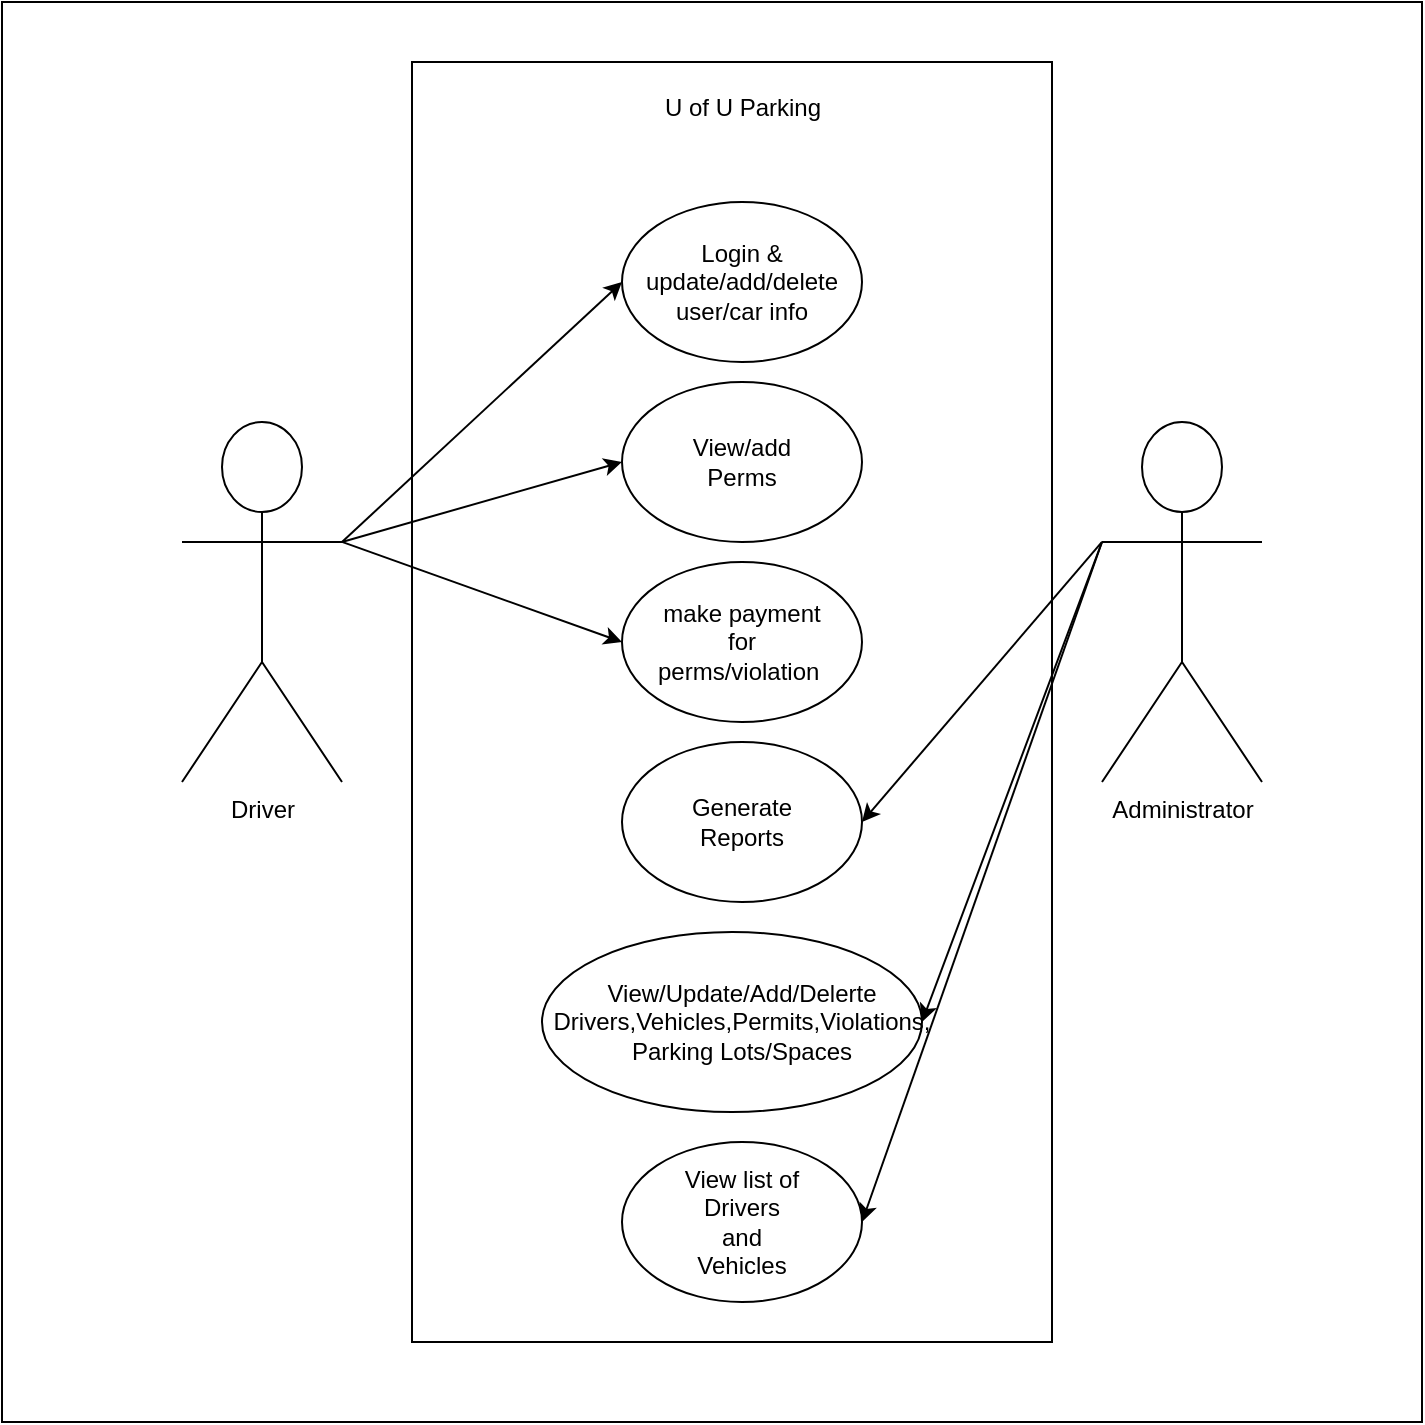 <mxfile version="21.7.2" type="github" pages="2">
  <diagram name="Use Case Activity Diagram" id="5PJtMziXfmFMAXlvm2RH">
    <mxGraphModel dx="1434" dy="827" grid="1" gridSize="10" guides="1" tooltips="1" connect="1" arrows="1" fold="1" page="1" pageScale="1" pageWidth="850" pageHeight="1100" math="0" shadow="0">
      <root>
        <mxCell id="0" />
        <mxCell id="1" parent="0" />
        <mxCell id="nxJEK6OQuLwtTdjNfSjA-1" value="" style="whiteSpace=wrap;html=1;aspect=fixed;" vertex="1" parent="1">
          <mxGeometry x="60" y="80" width="710" height="710" as="geometry" />
        </mxCell>
        <mxCell id="nxJEK6OQuLwtTdjNfSjA-2" value="" style="rounded=0;whiteSpace=wrap;html=1;" vertex="1" parent="1">
          <mxGeometry x="265" y="110" width="320" height="640" as="geometry" />
        </mxCell>
        <mxCell id="nxJEK6OQuLwtTdjNfSjA-3" value="Driver" style="shape=umlActor;verticalLabelPosition=bottom;verticalAlign=top;html=1;outlineConnect=0;" vertex="1" parent="1">
          <mxGeometry x="150" y="290" width="80" height="180" as="geometry" />
        </mxCell>
        <object label="Administrator" id="nxJEK6OQuLwtTdjNfSjA-4">
          <mxCell style="shape=umlActor;verticalLabelPosition=bottom;verticalAlign=top;html=1;outlineConnect=0;align=center;" vertex="1" parent="1">
            <mxGeometry x="610" y="290" width="80" height="180" as="geometry" />
          </mxCell>
        </object>
        <mxCell id="nxJEK6OQuLwtTdjNfSjA-5" value="" style="ellipse;whiteSpace=wrap;html=1;" vertex="1" parent="1">
          <mxGeometry x="370" y="180" width="120" height="80" as="geometry" />
        </mxCell>
        <mxCell id="nxJEK6OQuLwtTdjNfSjA-6" value="U of U Parking" style="text;html=1;align=center;verticalAlign=middle;resizable=0;points=[];autosize=1;strokeColor=none;fillColor=none;" vertex="1" parent="1">
          <mxGeometry x="380" y="118" width="100" height="30" as="geometry" />
        </mxCell>
        <mxCell id="nxJEK6OQuLwtTdjNfSjA-7" value="Login &amp;amp; update/add/delete user/car info" style="text;html=1;strokeColor=none;fillColor=none;align=center;verticalAlign=middle;whiteSpace=wrap;rounded=0;" vertex="1" parent="1">
          <mxGeometry x="400" y="205" width="60" height="30" as="geometry" />
        </mxCell>
        <mxCell id="nxJEK6OQuLwtTdjNfSjA-8" value="" style="ellipse;whiteSpace=wrap;html=1;" vertex="1" parent="1">
          <mxGeometry x="370" y="270" width="120" height="80" as="geometry" />
        </mxCell>
        <mxCell id="nxJEK6OQuLwtTdjNfSjA-9" value="View/add Perms" style="text;html=1;strokeColor=none;fillColor=none;align=center;verticalAlign=middle;whiteSpace=wrap;rounded=0;" vertex="1" parent="1">
          <mxGeometry x="400" y="295" width="60" height="30" as="geometry" />
        </mxCell>
        <mxCell id="nxJEK6OQuLwtTdjNfSjA-10" value="" style="ellipse;whiteSpace=wrap;html=1;" vertex="1" parent="1">
          <mxGeometry x="370" y="360" width="120" height="80" as="geometry" />
        </mxCell>
        <mxCell id="nxJEK6OQuLwtTdjNfSjA-11" value="make payment for perms/violation&amp;nbsp;&lt;br&gt;" style="text;html=1;strokeColor=none;fillColor=none;align=center;verticalAlign=middle;whiteSpace=wrap;rounded=0;" vertex="1" parent="1">
          <mxGeometry x="400" y="385" width="60" height="30" as="geometry" />
        </mxCell>
        <mxCell id="nxJEK6OQuLwtTdjNfSjA-12" value="" style="ellipse;whiteSpace=wrap;html=1;" vertex="1" parent="1">
          <mxGeometry x="370" y="450" width="120" height="80" as="geometry" />
        </mxCell>
        <mxCell id="nxJEK6OQuLwtTdjNfSjA-13" value="Generate Reports" style="text;html=1;strokeColor=none;fillColor=none;align=center;verticalAlign=middle;whiteSpace=wrap;rounded=0;" vertex="1" parent="1">
          <mxGeometry x="400" y="475" width="60" height="30" as="geometry" />
        </mxCell>
        <mxCell id="nxJEK6OQuLwtTdjNfSjA-14" value="" style="ellipse;whiteSpace=wrap;html=1;" vertex="1" parent="1">
          <mxGeometry x="330" y="545" width="190" height="90" as="geometry" />
        </mxCell>
        <mxCell id="nxJEK6OQuLwtTdjNfSjA-15" value="View/Update/Add/Delerte&lt;br&gt;Drivers,Vehicles,Permits,Violations,&lt;br&gt;Parking Lots/Spaces" style="text;html=1;strokeColor=none;fillColor=none;align=center;verticalAlign=middle;whiteSpace=wrap;rounded=0;" vertex="1" parent="1">
          <mxGeometry x="400" y="575" width="60" height="30" as="geometry" />
        </mxCell>
        <mxCell id="nxJEK6OQuLwtTdjNfSjA-16" value="" style="ellipse;whiteSpace=wrap;html=1;" vertex="1" parent="1">
          <mxGeometry x="370" y="650" width="120" height="80" as="geometry" />
        </mxCell>
        <mxCell id="nxJEK6OQuLwtTdjNfSjA-17" value="View list of Drivers and Vehicles" style="text;html=1;strokeColor=none;fillColor=none;align=center;verticalAlign=middle;whiteSpace=wrap;rounded=0;" vertex="1" parent="1">
          <mxGeometry x="400" y="675" width="60" height="30" as="geometry" />
        </mxCell>
        <mxCell id="nxJEK6OQuLwtTdjNfSjA-18" value="" style="edgeStyle=none;orthogonalLoop=1;jettySize=auto;html=1;rounded=0;entryX=0;entryY=0.5;entryDx=0;entryDy=0;" edge="1" parent="1" target="nxJEK6OQuLwtTdjNfSjA-5">
          <mxGeometry width="100" relative="1" as="geometry">
            <mxPoint x="230" y="350" as="sourcePoint" />
            <mxPoint x="230" y="180" as="targetPoint" />
            <Array as="points" />
          </mxGeometry>
        </mxCell>
        <mxCell id="nxJEK6OQuLwtTdjNfSjA-19" value="" style="edgeStyle=none;orthogonalLoop=1;jettySize=auto;html=1;rounded=0;entryX=0;entryY=0.5;entryDx=0;entryDy=0;" edge="1" parent="1" target="nxJEK6OQuLwtTdjNfSjA-8">
          <mxGeometry width="100" relative="1" as="geometry">
            <mxPoint x="230" y="350" as="sourcePoint" />
            <mxPoint x="380" y="230" as="targetPoint" />
            <Array as="points" />
          </mxGeometry>
        </mxCell>
        <mxCell id="nxJEK6OQuLwtTdjNfSjA-20" value="" style="edgeStyle=none;orthogonalLoop=1;jettySize=auto;html=1;rounded=0;entryX=0;entryY=0.5;entryDx=0;entryDy=0;exitX=1;exitY=0.333;exitDx=0;exitDy=0;exitPerimeter=0;" edge="1" parent="1" source="nxJEK6OQuLwtTdjNfSjA-3" target="nxJEK6OQuLwtTdjNfSjA-10">
          <mxGeometry width="100" relative="1" as="geometry">
            <mxPoint x="250" y="364" as="sourcePoint" />
            <mxPoint x="390" y="240" as="targetPoint" />
            <Array as="points" />
          </mxGeometry>
        </mxCell>
        <mxCell id="nxJEK6OQuLwtTdjNfSjA-24" value="" style="endArrow=classic;html=1;rounded=0;entryX=1;entryY=0.5;entryDx=0;entryDy=0;exitX=0;exitY=0.333;exitDx=0;exitDy=0;exitPerimeter=0;" edge="1" parent="1" source="nxJEK6OQuLwtTdjNfSjA-4" target="nxJEK6OQuLwtTdjNfSjA-12">
          <mxGeometry width="50" height="50" relative="1" as="geometry">
            <mxPoint x="590" y="350" as="sourcePoint" />
            <mxPoint x="520" y="250" as="targetPoint" />
          </mxGeometry>
        </mxCell>
        <mxCell id="nxJEK6OQuLwtTdjNfSjA-25" value="" style="endArrow=classic;html=1;rounded=0;entryX=1;entryY=0.5;entryDx=0;entryDy=0;" edge="1" parent="1" target="nxJEK6OQuLwtTdjNfSjA-14">
          <mxGeometry width="50" height="50" relative="1" as="geometry">
            <mxPoint x="610" y="350" as="sourcePoint" />
            <mxPoint x="530" y="260" as="targetPoint" />
          </mxGeometry>
        </mxCell>
        <mxCell id="nxJEK6OQuLwtTdjNfSjA-26" value="" style="endArrow=classic;html=1;rounded=0;entryX=1;entryY=0.5;entryDx=0;entryDy=0;" edge="1" parent="1" target="nxJEK6OQuLwtTdjNfSjA-16">
          <mxGeometry width="50" height="50" relative="1" as="geometry">
            <mxPoint x="610" y="350" as="sourcePoint" />
            <mxPoint x="540" y="270" as="targetPoint" />
          </mxGeometry>
        </mxCell>
      </root>
    </mxGraphModel>
  </diagram>
  <diagram id="EBSPuglOgzkx3BQb_89Q" name="Use Case Document">
    <mxGraphModel dx="1434" dy="827" grid="1" gridSize="10" guides="1" tooltips="1" connect="1" arrows="1" fold="1" page="1" pageScale="1" pageWidth="850" pageHeight="1100" math="0" shadow="0">
      <root>
        <mxCell id="0" />
        <mxCell id="1" parent="0" />
        <mxCell id="vyY1NQqABKPqEiJPa96j-1" value="" style="whiteSpace=wrap;html=1;gradientColor=none;fillColor=#FFFFFF;" vertex="1" parent="1">
          <mxGeometry x="80" y="40" width="720" height="490" as="geometry" />
        </mxCell>
        <mxCell id="vyY1NQqABKPqEiJPa96j-3" value="" style="endArrow=none;html=1;rounded=0;exitX=1;exitY=0.072;exitDx=0;exitDy=0;exitPerimeter=0;" edge="1" parent="1">
          <mxGeometry width="50" height="50" relative="1" as="geometry">
            <mxPoint x="800" y="110.0" as="sourcePoint" />
            <mxPoint x="80" y="110.2" as="targetPoint" />
          </mxGeometry>
        </mxCell>
        <mxCell id="vyY1NQqABKPqEiJPa96j-27" value="" style="whiteSpace=wrap;html=1;fillColor=#bac8d3;strokeColor=#23445d;" vertex="1" parent="1">
          <mxGeometry x="80" y="40" width="720" height="70" as="geometry" />
        </mxCell>
        <mxCell id="vyY1NQqABKPqEiJPa96j-4" value="User Case" style="text;html=1;strokeColor=none;fillColor=none;align=center;verticalAlign=middle;whiteSpace=wrap;rounded=0;" vertex="1" parent="1">
          <mxGeometry x="100" y="60" width="60" height="30" as="geometry" />
        </mxCell>
        <mxCell id="vyY1NQqABKPqEiJPa96j-5" value="Objective" style="text;html=1;align=center;verticalAlign=middle;whiteSpace=wrap;rounded=0;fillColor=none;strokeColor=default;" vertex="1" parent="1">
          <mxGeometry x="80" y="110" width="240" height="60" as="geometry" />
        </mxCell>
        <mxCell id="vyY1NQqABKPqEiJPa96j-12" value="" style="endArrow=none;html=1;rounded=0;entryX=0.5;entryY=0;entryDx=0;entryDy=0;exitX=0;exitY=1;exitDx=0;exitDy=0;" edge="1" parent="1" source="vyY1NQqABKPqEiJPa96j-26">
          <mxGeometry width="50" height="50" relative="1" as="geometry">
            <mxPoint x="320" y="580" as="sourcePoint" />
            <mxPoint x="320" y="40" as="targetPoint" />
          </mxGeometry>
        </mxCell>
        <mxCell id="vyY1NQqABKPqEiJPa96j-13" value="Business Event" style="text;html=1;align=center;verticalAlign=middle;whiteSpace=wrap;rounded=0;fillColor=none;strokeColor=default;" vertex="1" parent="1">
          <mxGeometry x="80" y="170" width="240" height="60" as="geometry" />
        </mxCell>
        <mxCell id="vyY1NQqABKPqEiJPa96j-14" value="Primary Actor(s)" style="text;html=1;align=center;verticalAlign=middle;whiteSpace=wrap;rounded=0;fillColor=none;strokeColor=default;" vertex="1" parent="1">
          <mxGeometry x="80" y="230" width="240" height="60" as="geometry" />
        </mxCell>
        <mxCell id="vyY1NQqABKPqEiJPa96j-15" value="Secondary Actors(s)" style="text;html=1;align=center;verticalAlign=middle;whiteSpace=wrap;rounded=0;fillColor=none;strokeColor=default;" vertex="1" parent="1">
          <mxGeometry x="80" y="290" width="240" height="60" as="geometry" />
        </mxCell>
        <mxCell id="vyY1NQqABKPqEiJPa96j-16" value="Pre-condition" style="text;html=1;align=center;verticalAlign=middle;whiteSpace=wrap;rounded=0;fillColor=none;strokeColor=default;" vertex="1" parent="1">
          <mxGeometry x="80" y="350" width="240" height="60" as="geometry" />
        </mxCell>
        <mxCell id="vyY1NQqABKPqEiJPa96j-17" value="Post-condition" style="text;html=1;align=center;verticalAlign=middle;whiteSpace=wrap;rounded=0;fillColor=none;strokeColor=default;" vertex="1" parent="1">
          <mxGeometry x="80" y="410" width="240" height="60" as="geometry" />
        </mxCell>
        <mxCell id="vyY1NQqABKPqEiJPa96j-18" value="Failure/Outcomes" style="text;html=1;align=center;verticalAlign=middle;whiteSpace=wrap;rounded=0;fillColor=none;strokeColor=default;" vertex="1" parent="1">
          <mxGeometry x="80" y="470" width="240" height="60" as="geometry" />
        </mxCell>
        <mxCell id="vyY1NQqABKPqEiJPa96j-19" value="&lt;span style=&quot;white-space: pre;&quot;&gt;&#x9;&lt;/span&gt;Add a New Vehicle&amp;nbsp;" style="text;html=1;strokeColor=none;fillColor=none;align=left;verticalAlign=middle;whiteSpace=wrap;rounded=0;" vertex="1" parent="1">
          <mxGeometry x="320" y="40" width="480" height="70" as="geometry" />
        </mxCell>
        <mxCell id="vyY1NQqABKPqEiJPa96j-20" value="Add a new vehicle into the system." style="text;html=1;align=left;verticalAlign=middle;whiteSpace=wrap;rounded=0;fillColor=none;strokeColor=default;" vertex="1" parent="1">
          <mxGeometry x="320" y="110" width="480" height="60" as="geometry" />
        </mxCell>
        <mxCell id="vyY1NQqABKPqEiJPa96j-21" value="Add a new vehicle into the system." style="text;html=1;align=left;verticalAlign=middle;whiteSpace=wrap;rounded=0;fillColor=none;strokeColor=default;" vertex="1" parent="1">
          <mxGeometry x="320" y="170" width="480" height="60" as="geometry" />
        </mxCell>
        <mxCell id="vyY1NQqABKPqEiJPa96j-22" value="Admin,Customer" style="text;html=1;align=left;verticalAlign=middle;whiteSpace=wrap;rounded=0;fillColor=none;strokeColor=default;" vertex="1" parent="1">
          <mxGeometry x="320" y="230" width="480" height="60" as="geometry" />
        </mxCell>
        <mxCell id="vyY1NQqABKPqEiJPa96j-23" value="None." style="text;html=1;align=left;verticalAlign=middle;whiteSpace=wrap;rounded=0;fillColor=none;strokeColor=default;" vertex="1" parent="1">
          <mxGeometry x="320" y="290" width="480" height="60" as="geometry" />
        </mxCell>
        <mxCell id="vyY1NQqABKPqEiJPa96j-24" value="User must be logged in to the parking system.&lt;br&gt;User navigates to the &quot;Add Vehicle&quot; Link in the home page" style="text;html=1;align=left;verticalAlign=middle;whiteSpace=wrap;rounded=0;fillColor=none;strokeColor=default;" vertex="1" parent="1">
          <mxGeometry x="320" y="350" width="480" height="60" as="geometry" />
        </mxCell>
        <mxCell id="vyY1NQqABKPqEiJPa96j-25" value="User is forwarded to the &quot;View Vehicles List&quot; page." style="text;html=1;align=left;verticalAlign=middle;whiteSpace=wrap;rounded=0;fillColor=none;strokeColor=default;" vertex="1" parent="1">
          <mxGeometry x="320" y="410" width="480" height="60" as="geometry" />
        </mxCell>
        <mxCell id="vyY1NQqABKPqEiJPa96j-26" value="User is in the add New Vehicle page.&lt;br&gt;User is shown an error message &quot;Error in adding a new Vehicle, Please try again.&quot;" style="text;html=1;align=left;verticalAlign=middle;whiteSpace=wrap;rounded=0;fillColor=none;strokeColor=default;" vertex="1" parent="1">
          <mxGeometry x="320" y="470" width="480" height="60" as="geometry" />
        </mxCell>
      </root>
    </mxGraphModel>
  </diagram>
</mxfile>
